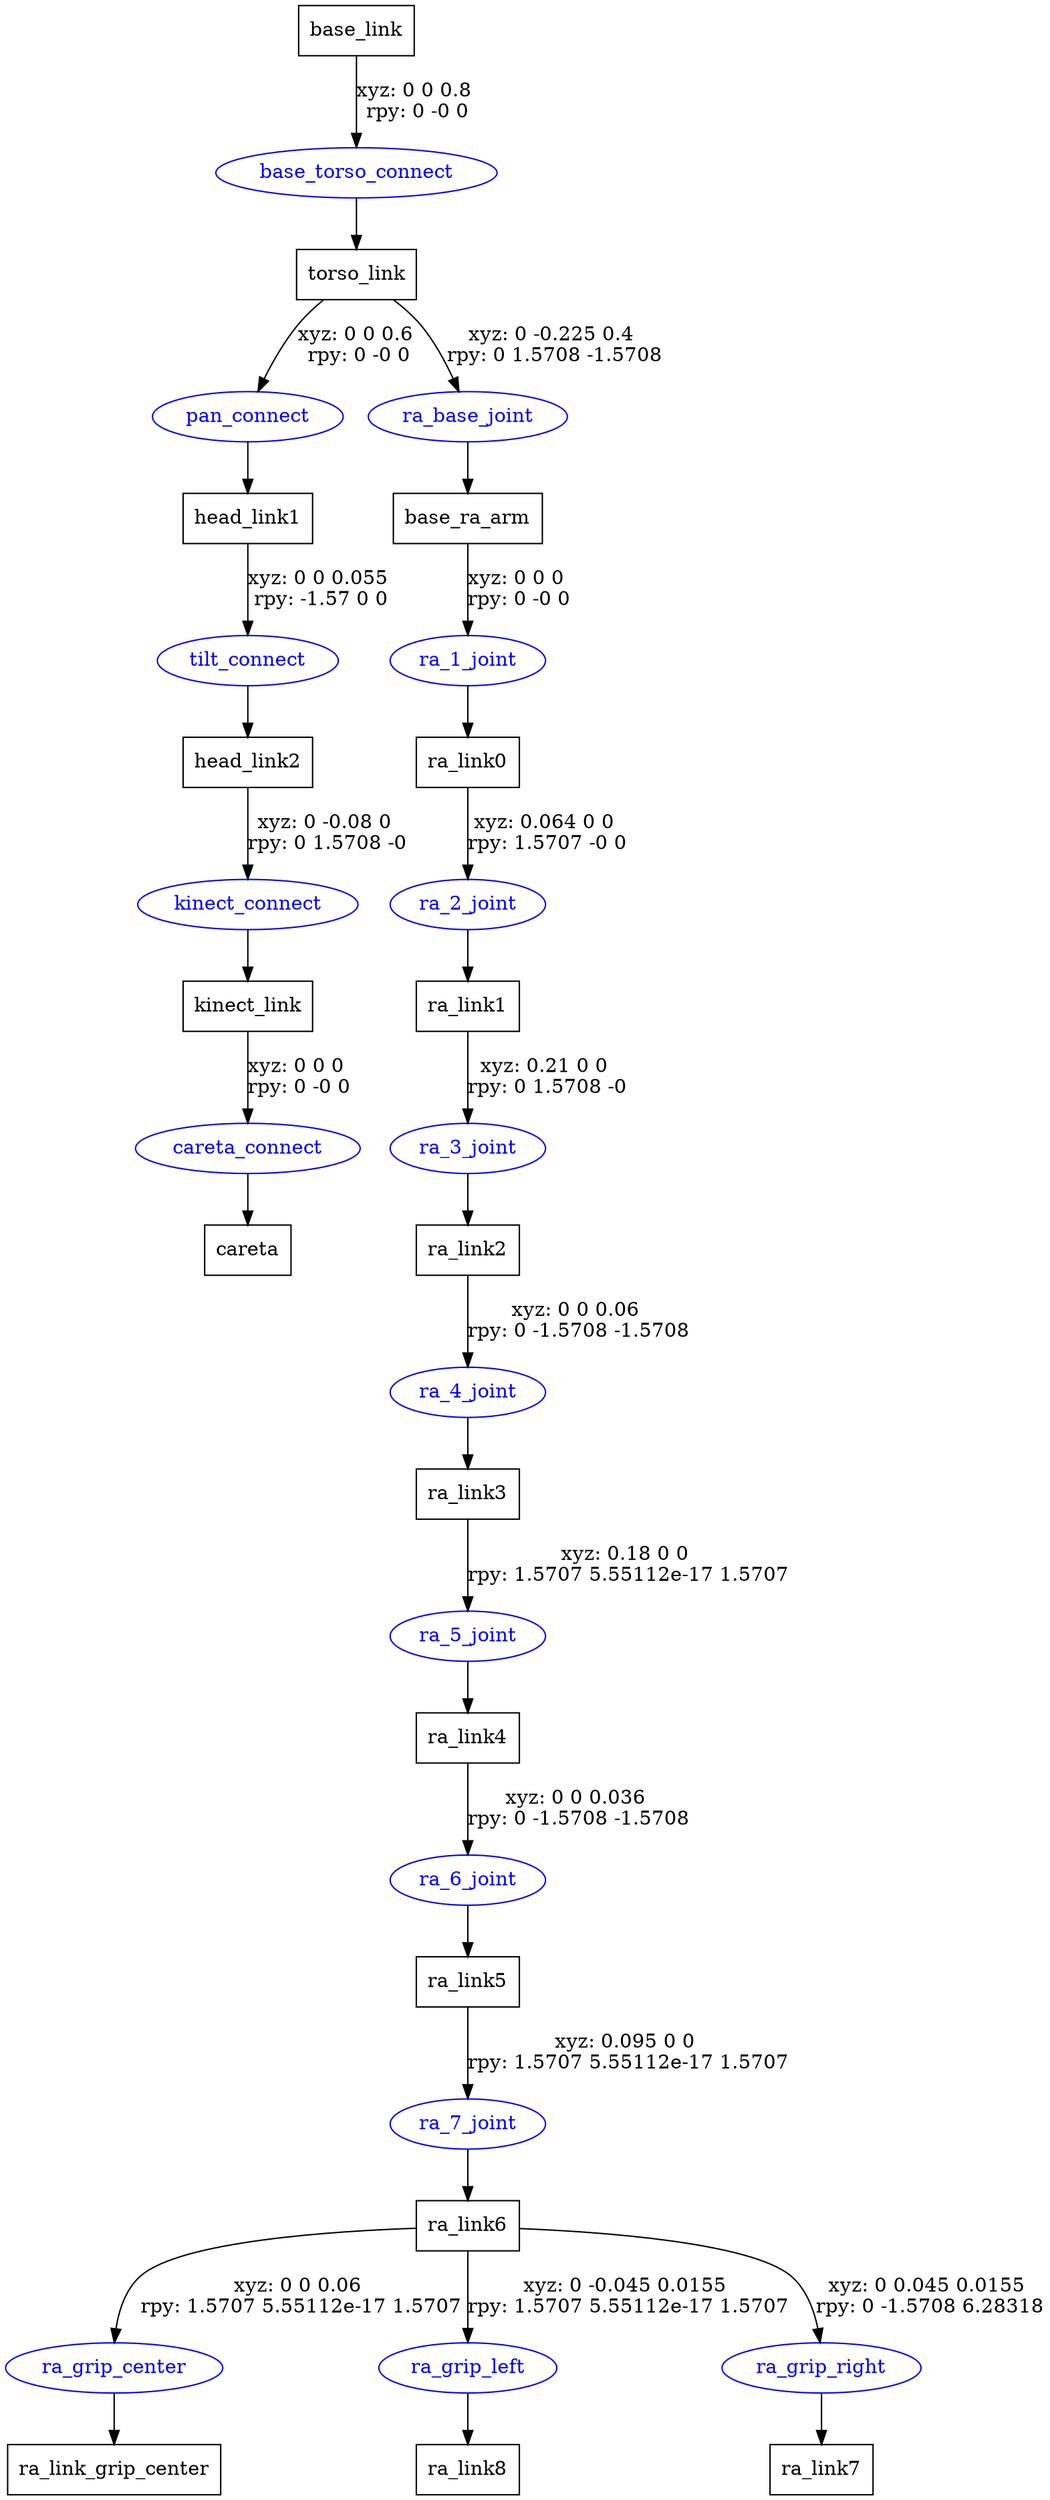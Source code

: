 digraph G {
node [shape=box];
"base_link" [label="base_link"];
"torso_link" [label="torso_link"];
"head_link1" [label="head_link1"];
"head_link2" [label="head_link2"];
"kinect_link" [label="kinect_link"];
"careta" [label="careta"];
"base_ra_arm" [label="base_ra_arm"];
"ra_link0" [label="ra_link0"];
"ra_link1" [label="ra_link1"];
"ra_link2" [label="ra_link2"];
"ra_link3" [label="ra_link3"];
"ra_link4" [label="ra_link4"];
"ra_link5" [label="ra_link5"];
"ra_link6" [label="ra_link6"];
"ra_link_grip_center" [label="ra_link_grip_center"];
"ra_link8" [label="ra_link8"];
"ra_link7" [label="ra_link7"];
node [shape=ellipse, color=blue, fontcolor=blue];
"base_link" -> "base_torso_connect" [label="xyz: 0 0 0.8 \nrpy: 0 -0 0"]
"base_torso_connect" -> "torso_link"
"torso_link" -> "pan_connect" [label="xyz: 0 0 0.6 \nrpy: 0 -0 0"]
"pan_connect" -> "head_link1"
"head_link1" -> "tilt_connect" [label="xyz: 0 0 0.055 \nrpy: -1.57 0 0"]
"tilt_connect" -> "head_link2"
"head_link2" -> "kinect_connect" [label="xyz: 0 -0.08 0 \nrpy: 0 1.5708 -0"]
"kinect_connect" -> "kinect_link"
"kinect_link" -> "careta_connect" [label="xyz: 0 0 0 \nrpy: 0 -0 0"]
"careta_connect" -> "careta"
"torso_link" -> "ra_base_joint" [label="xyz: 0 -0.225 0.4 \nrpy: 0 1.5708 -1.5708"]
"ra_base_joint" -> "base_ra_arm"
"base_ra_arm" -> "ra_1_joint" [label="xyz: 0 0 0 \nrpy: 0 -0 0"]
"ra_1_joint" -> "ra_link0"
"ra_link0" -> "ra_2_joint" [label="xyz: 0.064 0 0 \nrpy: 1.5707 -0 0"]
"ra_2_joint" -> "ra_link1"
"ra_link1" -> "ra_3_joint" [label="xyz: 0.21 0 0 \nrpy: 0 1.5708 -0"]
"ra_3_joint" -> "ra_link2"
"ra_link2" -> "ra_4_joint" [label="xyz: 0 0 0.06 \nrpy: 0 -1.5708 -1.5708"]
"ra_4_joint" -> "ra_link3"
"ra_link3" -> "ra_5_joint" [label="xyz: 0.18 0 0 \nrpy: 1.5707 5.55112e-17 1.5707"]
"ra_5_joint" -> "ra_link4"
"ra_link4" -> "ra_6_joint" [label="xyz: 0 0 0.036 \nrpy: 0 -1.5708 -1.5708"]
"ra_6_joint" -> "ra_link5"
"ra_link5" -> "ra_7_joint" [label="xyz: 0.095 0 0 \nrpy: 1.5707 5.55112e-17 1.5707"]
"ra_7_joint" -> "ra_link6"
"ra_link6" -> "ra_grip_center" [label="xyz: 0 0 0.06 \nrpy: 1.5707 5.55112e-17 1.5707"]
"ra_grip_center" -> "ra_link_grip_center"
"ra_link6" -> "ra_grip_left" [label="xyz: 0 -0.045 0.0155 \nrpy: 1.5707 5.55112e-17 1.5707"]
"ra_grip_left" -> "ra_link8"
"ra_link6" -> "ra_grip_right" [label="xyz: 0 0.045 0.0155 \nrpy: 0 -1.5708 6.28318"]
"ra_grip_right" -> "ra_link7"
}
